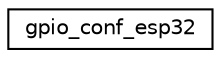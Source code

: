 digraph "Graphical Class Hierarchy"
{
 // LATEX_PDF_SIZE
  edge [fontname="Helvetica",fontsize="10",labelfontname="Helvetica",labelfontsize="10"];
  node [fontname="Helvetica",fontsize="10",shape=record];
  rankdir="LR";
  Node0 [label="gpio_conf_esp32",height=0.2,width=0.4,color="black", fillcolor="white", style="filled",URL="$uniongpio__conf__esp32.html",tooltip="GPIO pin configuration for ESP32/ESP32Cx/ESP32Sx MCUs."];
}
